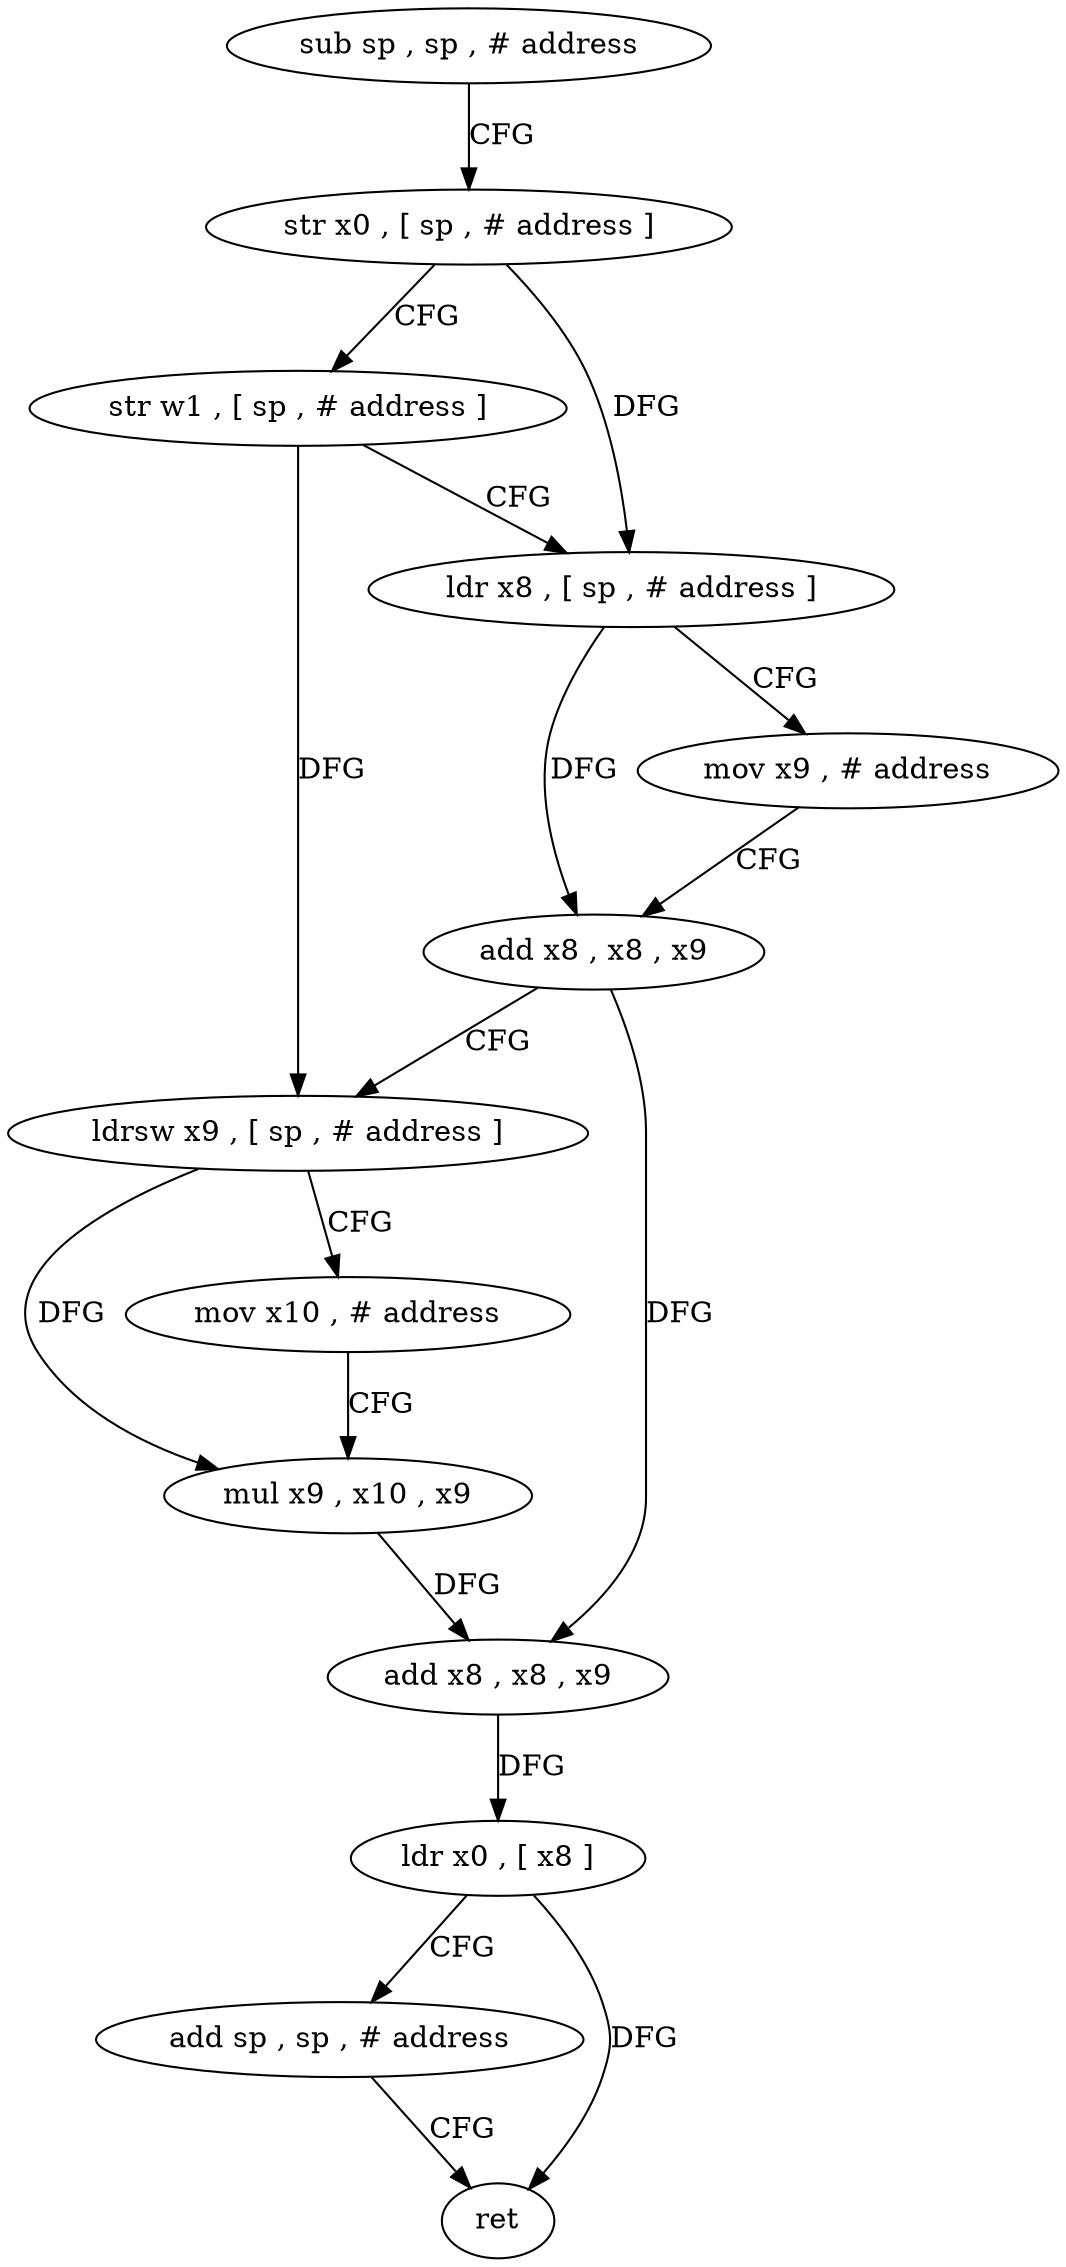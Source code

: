 digraph "func" {
"71576" [label = "sub sp , sp , # address" ]
"71580" [label = "str x0 , [ sp , # address ]" ]
"71584" [label = "str w1 , [ sp , # address ]" ]
"71588" [label = "ldr x8 , [ sp , # address ]" ]
"71592" [label = "mov x9 , # address" ]
"71596" [label = "add x8 , x8 , x9" ]
"71600" [label = "ldrsw x9 , [ sp , # address ]" ]
"71604" [label = "mov x10 , # address" ]
"71608" [label = "mul x9 , x10 , x9" ]
"71612" [label = "add x8 , x8 , x9" ]
"71616" [label = "ldr x0 , [ x8 ]" ]
"71620" [label = "add sp , sp , # address" ]
"71624" [label = "ret" ]
"71576" -> "71580" [ label = "CFG" ]
"71580" -> "71584" [ label = "CFG" ]
"71580" -> "71588" [ label = "DFG" ]
"71584" -> "71588" [ label = "CFG" ]
"71584" -> "71600" [ label = "DFG" ]
"71588" -> "71592" [ label = "CFG" ]
"71588" -> "71596" [ label = "DFG" ]
"71592" -> "71596" [ label = "CFG" ]
"71596" -> "71600" [ label = "CFG" ]
"71596" -> "71612" [ label = "DFG" ]
"71600" -> "71604" [ label = "CFG" ]
"71600" -> "71608" [ label = "DFG" ]
"71604" -> "71608" [ label = "CFG" ]
"71608" -> "71612" [ label = "DFG" ]
"71612" -> "71616" [ label = "DFG" ]
"71616" -> "71620" [ label = "CFG" ]
"71616" -> "71624" [ label = "DFG" ]
"71620" -> "71624" [ label = "CFG" ]
}

